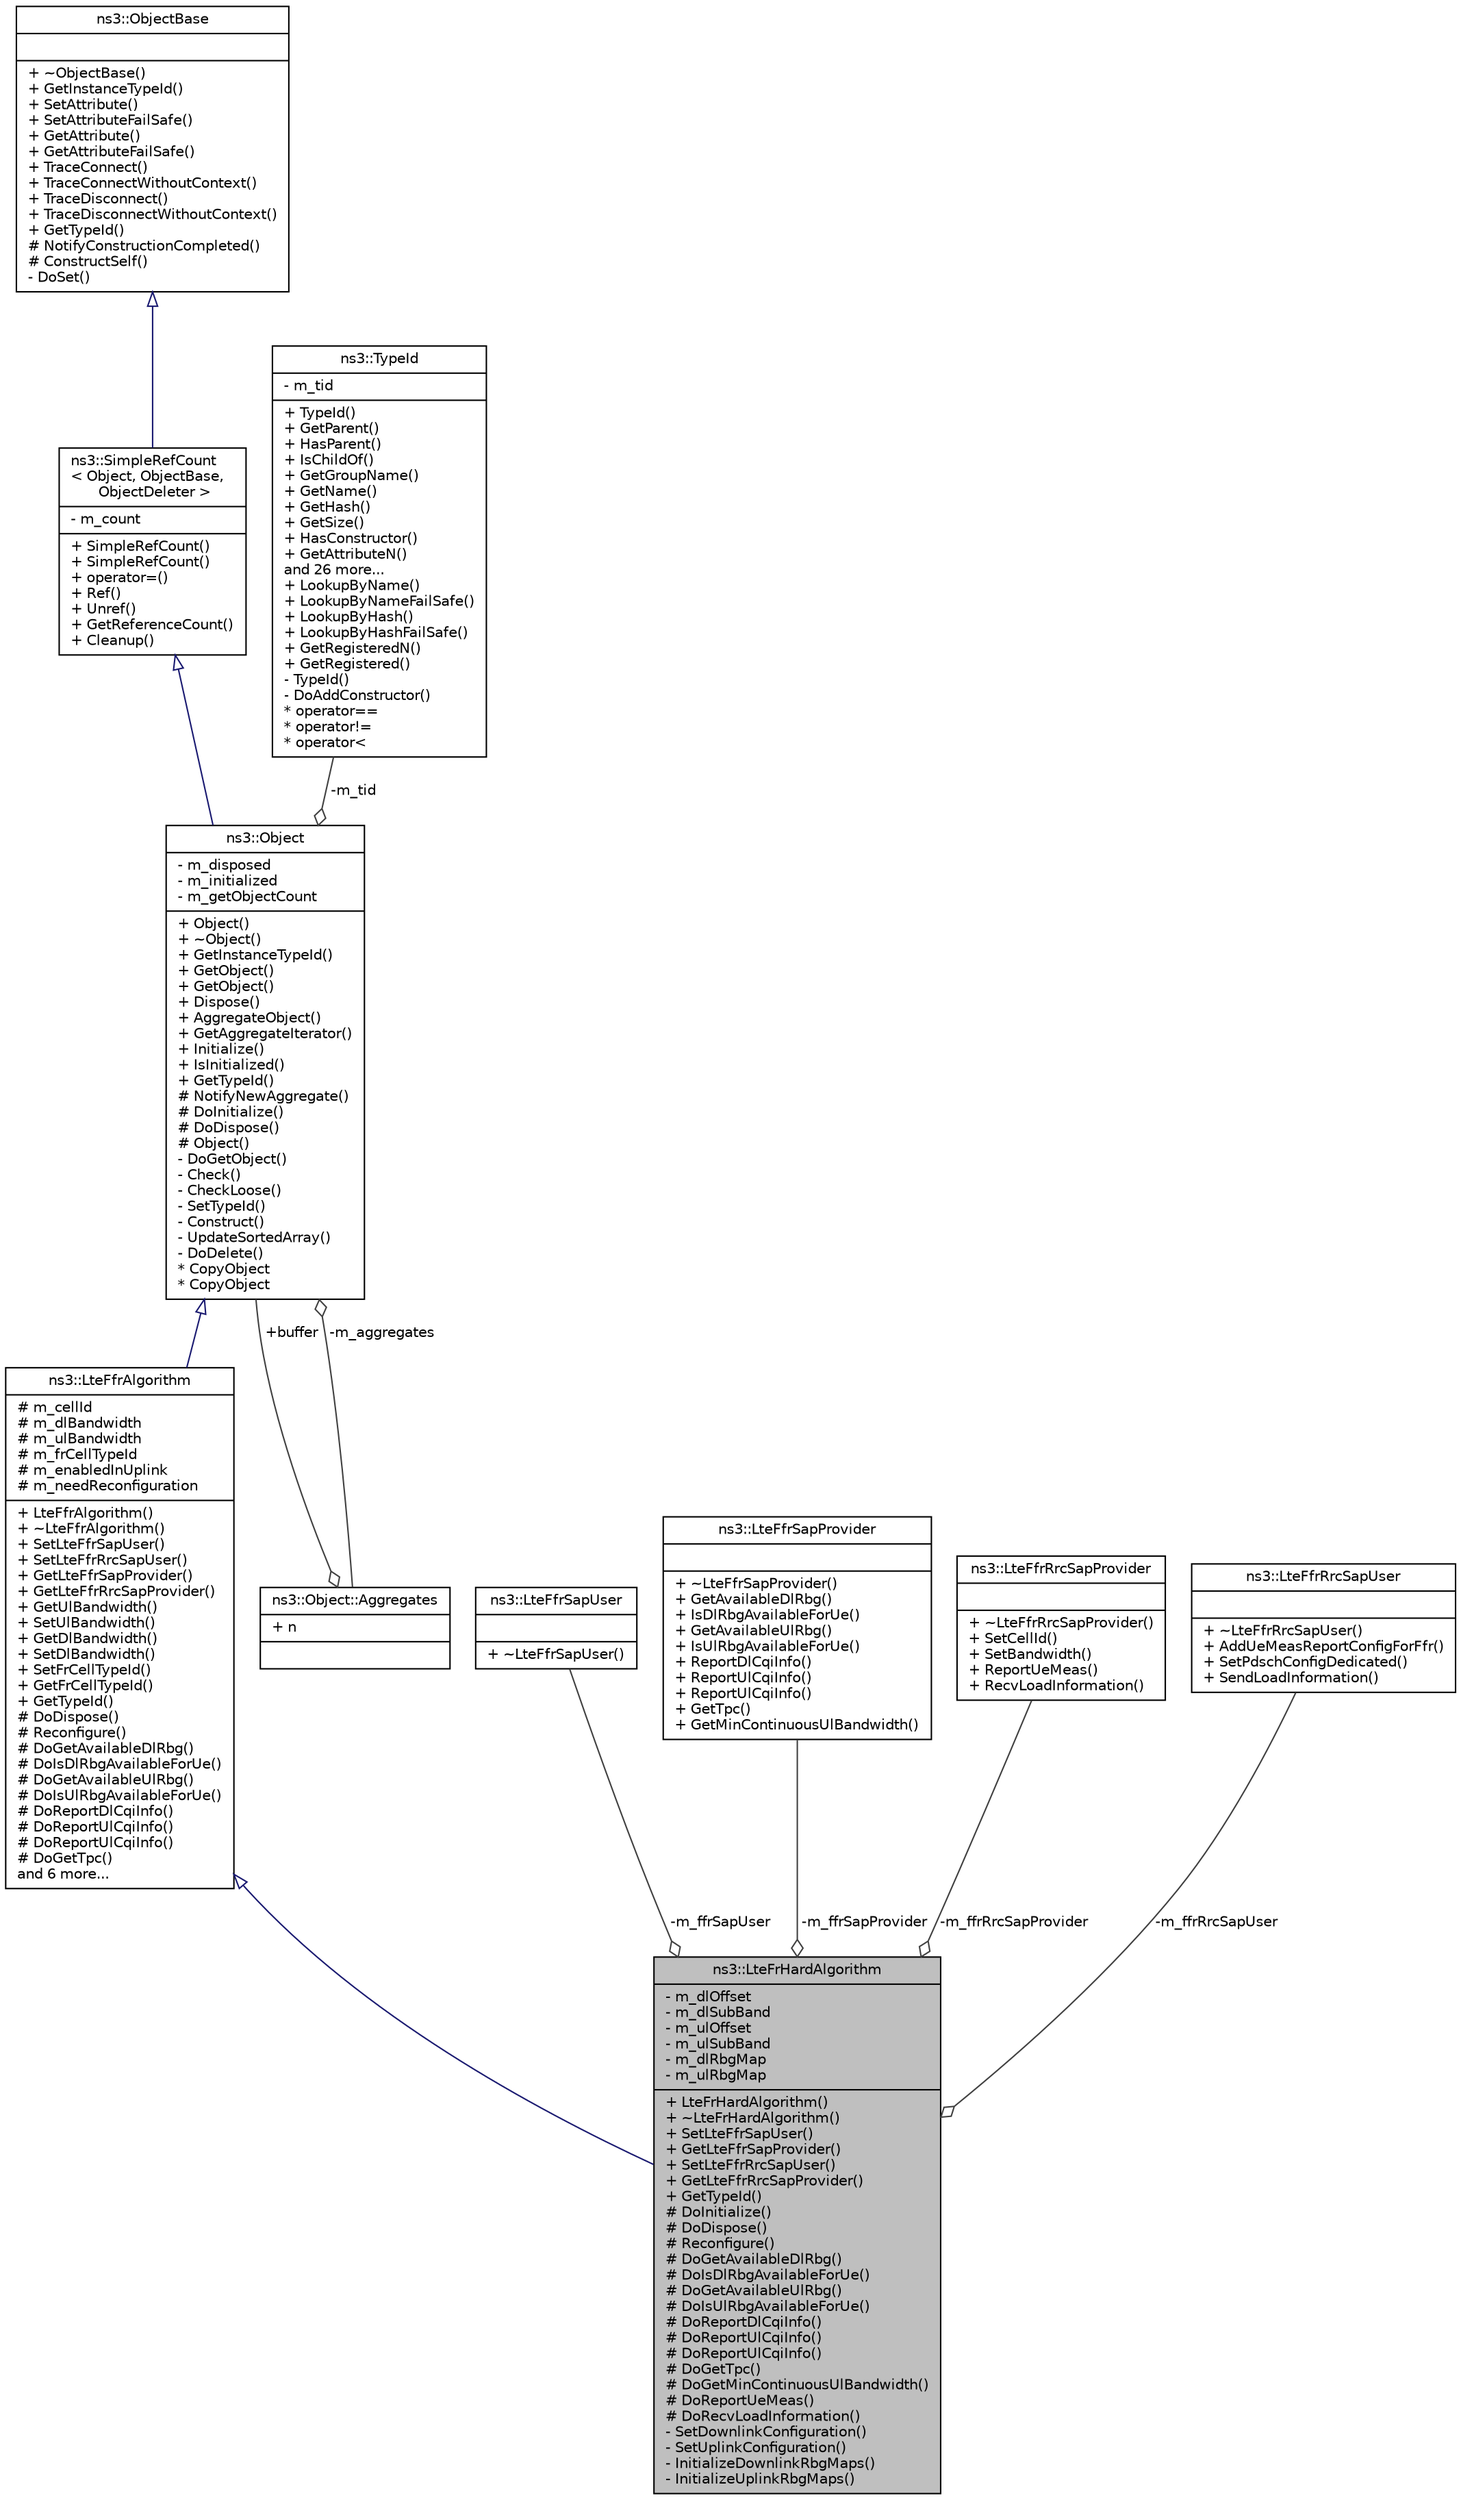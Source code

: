 digraph "ns3::LteFrHardAlgorithm"
{
  edge [fontname="Helvetica",fontsize="10",labelfontname="Helvetica",labelfontsize="10"];
  node [fontname="Helvetica",fontsize="10",shape=record];
  Node1 [label="{ns3::LteFrHardAlgorithm\n|- m_dlOffset\l- m_dlSubBand\l- m_ulOffset\l- m_ulSubBand\l- m_dlRbgMap\l- m_ulRbgMap\l|+ LteFrHardAlgorithm()\l+ ~LteFrHardAlgorithm()\l+ SetLteFfrSapUser()\l+ GetLteFfrSapProvider()\l+ SetLteFfrRrcSapUser()\l+ GetLteFfrRrcSapProvider()\l+ GetTypeId()\l# DoInitialize()\l# DoDispose()\l# Reconfigure()\l# DoGetAvailableDlRbg()\l# DoIsDlRbgAvailableForUe()\l# DoGetAvailableUlRbg()\l# DoIsUlRbgAvailableForUe()\l# DoReportDlCqiInfo()\l# DoReportUlCqiInfo()\l# DoReportUlCqiInfo()\l# DoGetTpc()\l# DoGetMinContinuousUlBandwidth()\l# DoReportUeMeas()\l# DoRecvLoadInformation()\l- SetDownlinkConfiguration()\l- SetUplinkConfiguration()\l- InitializeDownlinkRbgMaps()\l- InitializeUplinkRbgMaps()\l}",height=0.2,width=0.4,color="black", fillcolor="grey75", style="filled", fontcolor="black"];
  Node2 -> Node1 [dir="back",color="midnightblue",fontsize="10",style="solid",arrowtail="onormal"];
  Node2 [label="{ns3::LteFfrAlgorithm\n|# m_cellId\l# m_dlBandwidth\l# m_ulBandwidth\l# m_frCellTypeId\l# m_enabledInUplink\l# m_needReconfiguration\l|+ LteFfrAlgorithm()\l+ ~LteFfrAlgorithm()\l+ SetLteFfrSapUser()\l+ SetLteFfrRrcSapUser()\l+ GetLteFfrSapProvider()\l+ GetLteFfrRrcSapProvider()\l+ GetUlBandwidth()\l+ SetUlBandwidth()\l+ GetDlBandwidth()\l+ SetDlBandwidth()\l+ SetFrCellTypeId()\l+ GetFrCellTypeId()\l+ GetTypeId()\l# DoDispose()\l# Reconfigure()\l# DoGetAvailableDlRbg()\l# DoIsDlRbgAvailableForUe()\l# DoGetAvailableUlRbg()\l# DoIsUlRbgAvailableForUe()\l# DoReportDlCqiInfo()\l# DoReportUlCqiInfo()\l# DoReportUlCqiInfo()\l# DoGetTpc()\land 6 more...\l}",height=0.2,width=0.4,color="black", fillcolor="white", style="filled",URL="$d5/dd1/classns3_1_1LteFfrAlgorithm.html",tooltip="The abstract base class of a Frequency Reuse algorithm. "];
  Node3 -> Node2 [dir="back",color="midnightblue",fontsize="10",style="solid",arrowtail="onormal"];
  Node3 [label="{ns3::Object\n|- m_disposed\l- m_initialized\l- m_getObjectCount\l|+ Object()\l+ ~Object()\l+ GetInstanceTypeId()\l+ GetObject()\l+ GetObject()\l+ Dispose()\l+ AggregateObject()\l+ GetAggregateIterator()\l+ Initialize()\l+ IsInitialized()\l+ GetTypeId()\l# NotifyNewAggregate()\l# DoInitialize()\l# DoDispose()\l# Object()\l- DoGetObject()\l- Check()\l- CheckLoose()\l- SetTypeId()\l- Construct()\l- UpdateSortedArray()\l- DoDelete()\l* CopyObject\l* CopyObject\l}",height=0.2,width=0.4,color="black", fillcolor="white", style="filled",URL="$d9/d77/classns3_1_1Object.html",tooltip="A base class which provides memory management and object aggregation. "];
  Node4 -> Node3 [dir="back",color="midnightblue",fontsize="10",style="solid",arrowtail="onormal"];
  Node4 [label="{ns3::SimpleRefCount\l\< Object, ObjectBase,\l ObjectDeleter \>\n|- m_count\l|+ SimpleRefCount()\l+ SimpleRefCount()\l+ operator=()\l+ Ref()\l+ Unref()\l+ GetReferenceCount()\l+ Cleanup()\l}",height=0.2,width=0.4,color="black", fillcolor="white", style="filled",URL="$da/da1/classns3_1_1SimpleRefCount.html"];
  Node5 -> Node4 [dir="back",color="midnightblue",fontsize="10",style="solid",arrowtail="onormal"];
  Node5 [label="{ns3::ObjectBase\n||+ ~ObjectBase()\l+ GetInstanceTypeId()\l+ SetAttribute()\l+ SetAttributeFailSafe()\l+ GetAttribute()\l+ GetAttributeFailSafe()\l+ TraceConnect()\l+ TraceConnectWithoutContext()\l+ TraceDisconnect()\l+ TraceDisconnectWithoutContext()\l+ GetTypeId()\l# NotifyConstructionCompleted()\l# ConstructSelf()\l- DoSet()\l}",height=0.2,width=0.4,color="black", fillcolor="white", style="filled",URL="$d2/dac/classns3_1_1ObjectBase.html",tooltip="Anchor the ns-3 type and attribute system. "];
  Node6 -> Node3 [color="grey25",fontsize="10",style="solid",label=" -m_tid" ,arrowhead="odiamond"];
  Node6 [label="{ns3::TypeId\n|- m_tid\l|+ TypeId()\l+ GetParent()\l+ HasParent()\l+ IsChildOf()\l+ GetGroupName()\l+ GetName()\l+ GetHash()\l+ GetSize()\l+ HasConstructor()\l+ GetAttributeN()\land 26 more...\l+ LookupByName()\l+ LookupByNameFailSafe()\l+ LookupByHash()\l+ LookupByHashFailSafe()\l+ GetRegisteredN()\l+ GetRegistered()\l- TypeId()\l- DoAddConstructor()\l* operator==\l* operator!=\l* operator\<\l}",height=0.2,width=0.4,color="black", fillcolor="white", style="filled",URL="$d6/d11/classns3_1_1TypeId.html",tooltip="a unique identifier for an interface. "];
  Node7 -> Node3 [color="grey25",fontsize="10",style="solid",label=" -m_aggregates" ,arrowhead="odiamond"];
  Node7 [label="{ns3::Object::Aggregates\n|+ n\l|}",height=0.2,width=0.4,color="black", fillcolor="white", style="filled",URL="$d5/de9/structns3_1_1Object_1_1Aggregates.html"];
  Node3 -> Node7 [color="grey25",fontsize="10",style="solid",label=" +buffer" ,arrowhead="odiamond"];
  Node8 -> Node1 [color="grey25",fontsize="10",style="solid",label=" -m_ffrSapUser" ,arrowhead="odiamond"];
  Node8 [label="{ns3::LteFfrSapUser\n||+ ~LteFfrSapUser()\l}",height=0.2,width=0.4,color="black", fillcolor="white", style="filled",URL="$d4/dce/classns3_1_1LteFfrSapUser.html",tooltip="Service Access Point (SAP) offered by the eNodeB RRC instance to the Frequency Reuse algorithm instan..."];
  Node9 -> Node1 [color="grey25",fontsize="10",style="solid",label=" -m_ffrSapProvider" ,arrowhead="odiamond"];
  Node9 [label="{ns3::LteFfrSapProvider\n||+ ~LteFfrSapProvider()\l+ GetAvailableDlRbg()\l+ IsDlRbgAvailableForUe()\l+ GetAvailableUlRbg()\l+ IsUlRbgAvailableForUe()\l+ ReportDlCqiInfo()\l+ ReportUlCqiInfo()\l+ ReportUlCqiInfo()\l+ GetTpc()\l+ GetMinContinuousUlBandwidth()\l}",height=0.2,width=0.4,color="black", fillcolor="white", style="filled",URL="$d7/dab/classns3_1_1LteFfrSapProvider.html",tooltip="Service Access Point (SAP) offered by the Frequency Reuse algorithm instance to the MAC Scheduler ins..."];
  Node10 -> Node1 [color="grey25",fontsize="10",style="solid",label=" -m_ffrRrcSapProvider" ,arrowhead="odiamond"];
  Node10 [label="{ns3::LteFfrRrcSapProvider\n||+ ~LteFfrRrcSapProvider()\l+ SetCellId()\l+ SetBandwidth()\l+ ReportUeMeas()\l+ RecvLoadInformation()\l}",height=0.2,width=0.4,color="black", fillcolor="white", style="filled",URL="$db/d57/classns3_1_1LteFfrRrcSapProvider.html",tooltip="Service Access Point (SAP) offered by the Frequency Reuse algorithm instance to the eNodeB RRC instan..."];
  Node11 -> Node1 [color="grey25",fontsize="10",style="solid",label=" -m_ffrRrcSapUser" ,arrowhead="odiamond"];
  Node11 [label="{ns3::LteFfrRrcSapUser\n||+ ~LteFfrRrcSapUser()\l+ AddUeMeasReportConfigForFfr()\l+ SetPdschConfigDedicated()\l+ SendLoadInformation()\l}",height=0.2,width=0.4,color="black", fillcolor="white", style="filled",URL="$da/d7f/classns3_1_1LteFfrRrcSapUser.html",tooltip="Service Access Point (SAP) offered by the eNodeB RRC instance to the Frequency Reuse algorithm instan..."];
}
